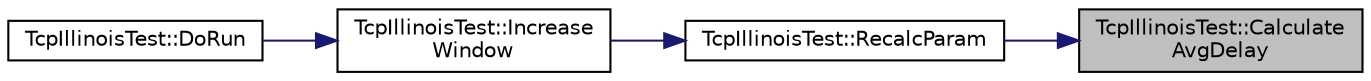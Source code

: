 digraph "TcpIllinoisTest::CalculateAvgDelay"
{
 // LATEX_PDF_SIZE
  edge [fontname="Helvetica",fontsize="10",labelfontname="Helvetica",labelfontsize="10"];
  node [fontname="Helvetica",fontsize="10",shape=record];
  rankdir="RL";
  Node1 [label="TcpIllinoisTest::Calculate\lAvgDelay",height=0.2,width=0.4,color="black", fillcolor="grey75", style="filled", fontcolor="black",tooltip="Calculate the average delay."];
  Node1 -> Node2 [dir="back",color="midnightblue",fontsize="10",style="solid",fontname="Helvetica"];
  Node2 [label="TcpIllinoisTest::RecalcParam",height=0.2,width=0.4,color="black", fillcolor="white", style="filled",URL="$class_tcp_illinois_test.html#a3f3db45f9efc88dd60146c6f3dd02be0",tooltip="Recalculate the internal TCP Illinois params."];
  Node2 -> Node3 [dir="back",color="midnightblue",fontsize="10",style="solid",fontname="Helvetica"];
  Node3 [label="TcpIllinoisTest::Increase\lWindow",height=0.2,width=0.4,color="black", fillcolor="white", style="filled",URL="$class_tcp_illinois_test.html#a4c31729e231aa7652ce8e221f8004d5a",tooltip="Increases the TCP window."];
  Node3 -> Node4 [dir="back",color="midnightblue",fontsize="10",style="solid",fontname="Helvetica"];
  Node4 [label="TcpIllinoisTest::DoRun",height=0.2,width=0.4,color="black", fillcolor="white", style="filled",URL="$class_tcp_illinois_test.html#a496fabd3bdc6378fda2a552d7cc202c9",tooltip="Implementation to actually run this TestCase."];
}
